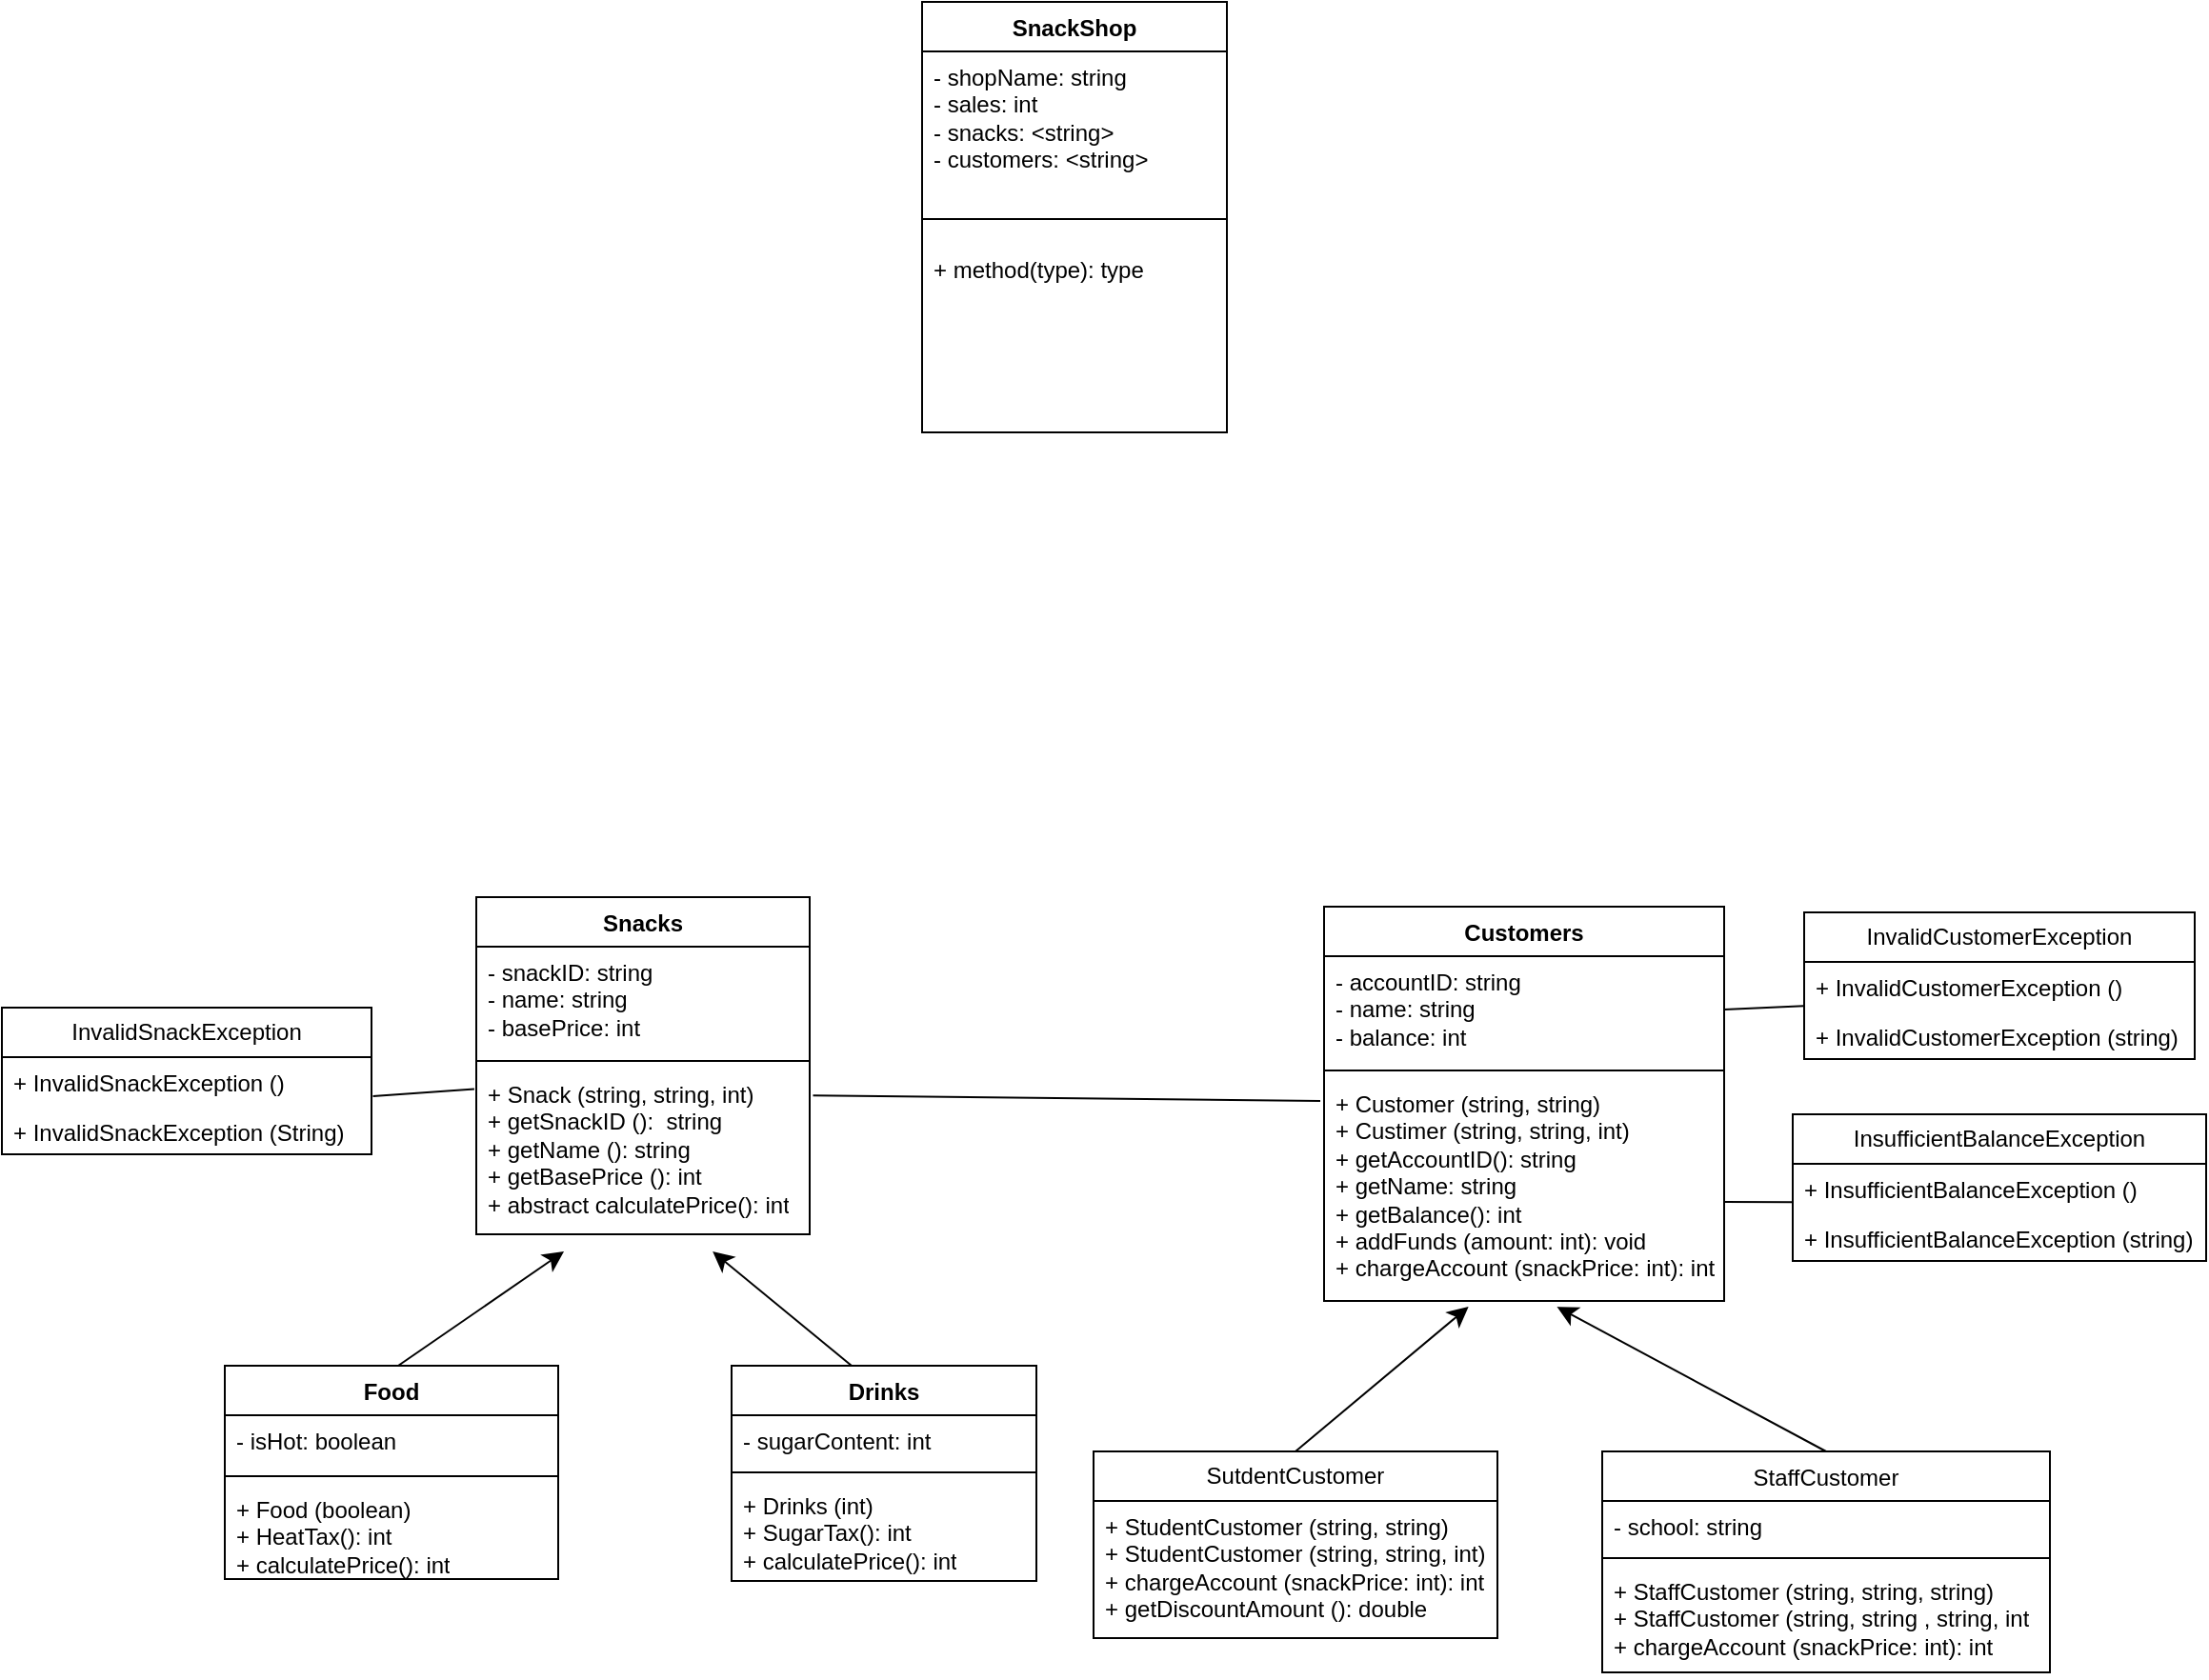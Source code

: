 <mxfile version="24.0.7" type="github">
  <diagram name="Page-1" id="UBytbU7bITv9ueWqivet">
    <mxGraphModel dx="3896" dy="2960" grid="0" gridSize="10" guides="1" tooltips="1" connect="1" arrows="1" fold="1" page="0" pageScale="1" pageWidth="850" pageHeight="1100" math="0" shadow="0">
      <root>
        <mxCell id="0" />
        <mxCell id="1" parent="0" />
        <mxCell id="VQ_4bOPfmn1mcgeR550g-5" value="Snacks" style="swimlane;fontStyle=1;align=center;verticalAlign=top;childLayout=stackLayout;horizontal=1;startSize=26;horizontalStack=0;resizeParent=1;resizeParentMax=0;resizeLast=0;collapsible=1;marginBottom=0;whiteSpace=wrap;html=1;" parent="1" vertex="1">
          <mxGeometry x="-236" y="-228" width="175" height="177" as="geometry" />
        </mxCell>
        <mxCell id="VQ_4bOPfmn1mcgeR550g-6" value="- snackID: string&lt;div&gt;- name: string&lt;/div&gt;&lt;div&gt;- basePrice: int&lt;/div&gt;" style="text;strokeColor=none;fillColor=none;align=left;verticalAlign=top;spacingLeft=4;spacingRight=4;overflow=hidden;rotatable=0;points=[[0,0.5],[1,0.5]];portConstraint=eastwest;whiteSpace=wrap;html=1;" parent="VQ_4bOPfmn1mcgeR550g-5" vertex="1">
          <mxGeometry y="26" width="175" height="56" as="geometry" />
        </mxCell>
        <mxCell id="VQ_4bOPfmn1mcgeR550g-7" value="" style="line;strokeWidth=1;fillColor=none;align=left;verticalAlign=middle;spacingTop=-1;spacingLeft=3;spacingRight=3;rotatable=0;labelPosition=right;points=[];portConstraint=eastwest;strokeColor=inherit;" parent="VQ_4bOPfmn1mcgeR550g-5" vertex="1">
          <mxGeometry y="82" width="175" height="8" as="geometry" />
        </mxCell>
        <mxCell id="VQ_4bOPfmn1mcgeR550g-8" value="+ Snack (string, string, int)&lt;div&gt;+ getSnackID ():&amp;nbsp; string&lt;/div&gt;&lt;div&gt;+ getName (): string&lt;/div&gt;&lt;div&gt;+ getBasePrice (): int&lt;br&gt;&lt;div&gt;+ abstract calculatePrice(): int&lt;/div&gt;&lt;/div&gt;" style="text;strokeColor=none;fillColor=none;align=left;verticalAlign=top;spacingLeft=4;spacingRight=4;overflow=hidden;rotatable=0;points=[[0,0.5],[1,0.5]];portConstraint=eastwest;whiteSpace=wrap;html=1;" parent="VQ_4bOPfmn1mcgeR550g-5" vertex="1">
          <mxGeometry y="90" width="175" height="87" as="geometry" />
        </mxCell>
        <mxCell id="VQ_4bOPfmn1mcgeR550g-10" value="Food" style="swimlane;fontStyle=1;align=center;verticalAlign=top;childLayout=stackLayout;horizontal=1;startSize=26;horizontalStack=0;resizeParent=1;resizeParentMax=0;resizeLast=0;collapsible=1;marginBottom=0;whiteSpace=wrap;html=1;" parent="1" vertex="1">
          <mxGeometry x="-368" y="18" width="175" height="112" as="geometry" />
        </mxCell>
        <mxCell id="VQ_4bOPfmn1mcgeR550g-11" value="- isHot: boolean" style="text;strokeColor=none;fillColor=none;align=left;verticalAlign=top;spacingLeft=4;spacingRight=4;overflow=hidden;rotatable=0;points=[[0,0.5],[1,0.5]];portConstraint=eastwest;whiteSpace=wrap;html=1;" parent="VQ_4bOPfmn1mcgeR550g-10" vertex="1">
          <mxGeometry y="26" width="175" height="28" as="geometry" />
        </mxCell>
        <mxCell id="VQ_4bOPfmn1mcgeR550g-12" value="" style="line;strokeWidth=1;fillColor=none;align=left;verticalAlign=middle;spacingTop=-1;spacingLeft=3;spacingRight=3;rotatable=0;labelPosition=right;points=[];portConstraint=eastwest;strokeColor=inherit;" parent="VQ_4bOPfmn1mcgeR550g-10" vertex="1">
          <mxGeometry y="54" width="175" height="8" as="geometry" />
        </mxCell>
        <mxCell id="VQ_4bOPfmn1mcgeR550g-13" value="+ Food (boolean)&lt;div&gt;+ HeatTax(): int&lt;/div&gt;&lt;div&gt;+ calculatePrice(): int&lt;br&gt;&lt;/div&gt;" style="text;strokeColor=none;fillColor=none;align=left;verticalAlign=top;spacingLeft=4;spacingRight=4;overflow=hidden;rotatable=0;points=[[0,0.5],[1,0.5]];portConstraint=eastwest;whiteSpace=wrap;html=1;" parent="VQ_4bOPfmn1mcgeR550g-10" vertex="1">
          <mxGeometry y="62" width="175" height="50" as="geometry" />
        </mxCell>
        <mxCell id="VQ_4bOPfmn1mcgeR550g-18" value="Drinks" style="swimlane;fontStyle=1;align=center;verticalAlign=top;childLayout=stackLayout;horizontal=1;startSize=26;horizontalStack=0;resizeParent=1;resizeParentMax=0;resizeLast=0;collapsible=1;marginBottom=0;whiteSpace=wrap;html=1;" parent="1" vertex="1">
          <mxGeometry x="-102" y="18" width="160" height="113" as="geometry" />
        </mxCell>
        <mxCell id="VQ_4bOPfmn1mcgeR550g-19" value="- sugarContent: int" style="text;strokeColor=none;fillColor=none;align=left;verticalAlign=top;spacingLeft=4;spacingRight=4;overflow=hidden;rotatable=0;points=[[0,0.5],[1,0.5]];portConstraint=eastwest;whiteSpace=wrap;html=1;" parent="VQ_4bOPfmn1mcgeR550g-18" vertex="1">
          <mxGeometry y="26" width="160" height="26" as="geometry" />
        </mxCell>
        <mxCell id="VQ_4bOPfmn1mcgeR550g-20" value="" style="line;strokeWidth=1;fillColor=none;align=left;verticalAlign=middle;spacingTop=-1;spacingLeft=3;spacingRight=3;rotatable=0;labelPosition=right;points=[];portConstraint=eastwest;strokeColor=inherit;" parent="VQ_4bOPfmn1mcgeR550g-18" vertex="1">
          <mxGeometry y="52" width="160" height="8" as="geometry" />
        </mxCell>
        <mxCell id="VQ_4bOPfmn1mcgeR550g-21" value="+ Drinks (int)&lt;div&gt;&lt;span style=&quot;background-color: initial;&quot;&gt;+ SugarTax(): int&lt;/span&gt;&lt;br&gt;&lt;/div&gt;&lt;div&gt;&lt;span style=&quot;background-color: initial;&quot;&gt;+&amp;nbsp;&lt;/span&gt;&lt;span style=&quot;background-color: initial;&quot;&gt;calculatePrice(): int&lt;/span&gt;&lt;/div&gt;" style="text;strokeColor=none;fillColor=none;align=left;verticalAlign=top;spacingLeft=4;spacingRight=4;overflow=hidden;rotatable=0;points=[[0,0.5],[1,0.5]];portConstraint=eastwest;whiteSpace=wrap;html=1;" parent="VQ_4bOPfmn1mcgeR550g-18" vertex="1">
          <mxGeometry y="60" width="160" height="53" as="geometry" />
        </mxCell>
        <mxCell id="VQ_4bOPfmn1mcgeR550g-22" style="edgeStyle=none;curved=1;rounded=0;orthogonalLoop=1;jettySize=auto;html=1;exitX=0.75;exitY=0;exitDx=0;exitDy=0;fontSize=12;startSize=8;endSize=8;" parent="1" source="VQ_4bOPfmn1mcgeR550g-10" target="VQ_4bOPfmn1mcgeR550g-10" edge="1">
          <mxGeometry relative="1" as="geometry" />
        </mxCell>
        <mxCell id="VQ_4bOPfmn1mcgeR550g-23" value="" style="endArrow=classic;html=1;rounded=0;fontSize=12;startSize=8;endSize=8;curved=1;entryX=0.263;entryY=1.104;entryDx=0;entryDy=0;entryPerimeter=0;" parent="1" target="VQ_4bOPfmn1mcgeR550g-8" edge="1">
          <mxGeometry width="50" height="50" relative="1" as="geometry">
            <mxPoint x="-277" y="18" as="sourcePoint" />
            <mxPoint x="-227" y="-32" as="targetPoint" />
          </mxGeometry>
        </mxCell>
        <mxCell id="VQ_4bOPfmn1mcgeR550g-24" value="" style="endArrow=classic;html=1;rounded=0;fontSize=12;startSize=8;endSize=8;curved=1;entryX=0.709;entryY=1.104;entryDx=0;entryDy=0;entryPerimeter=0;" parent="1" target="VQ_4bOPfmn1mcgeR550g-8" edge="1">
          <mxGeometry width="50" height="50" relative="1" as="geometry">
            <mxPoint x="-39" y="18" as="sourcePoint" />
            <mxPoint x="11" y="-32" as="targetPoint" />
          </mxGeometry>
        </mxCell>
        <mxCell id="VQ_4bOPfmn1mcgeR550g-25" value="InvalidSnackException" style="swimlane;fontStyle=0;childLayout=stackLayout;horizontal=1;startSize=26;fillColor=none;horizontalStack=0;resizeParent=1;resizeParentMax=0;resizeLast=0;collapsible=1;marginBottom=0;whiteSpace=wrap;html=1;" parent="1" vertex="1">
          <mxGeometry x="-485" y="-170" width="194" height="77" as="geometry" />
        </mxCell>
        <mxCell id="VQ_4bOPfmn1mcgeR550g-26" value="+ InvalidSnackException ()" style="text;strokeColor=none;fillColor=none;align=left;verticalAlign=top;spacingLeft=4;spacingRight=4;overflow=hidden;rotatable=0;points=[[0,0.5],[1,0.5]];portConstraint=eastwest;whiteSpace=wrap;html=1;" parent="VQ_4bOPfmn1mcgeR550g-25" vertex="1">
          <mxGeometry y="26" width="194" height="26" as="geometry" />
        </mxCell>
        <mxCell id="VQ_4bOPfmn1mcgeR550g-27" value="+ InvalidSnackException (String)" style="text;strokeColor=none;fillColor=none;align=left;verticalAlign=top;spacingLeft=4;spacingRight=4;overflow=hidden;rotatable=0;points=[[0,0.5],[1,0.5]];portConstraint=eastwest;whiteSpace=wrap;html=1;" parent="VQ_4bOPfmn1mcgeR550g-25" vertex="1">
          <mxGeometry y="52" width="194" height="25" as="geometry" />
        </mxCell>
        <mxCell id="VQ_4bOPfmn1mcgeR550g-31" value="Customers" style="swimlane;fontStyle=1;align=center;verticalAlign=top;childLayout=stackLayout;horizontal=1;startSize=26;horizontalStack=0;resizeParent=1;resizeParentMax=0;resizeLast=0;collapsible=1;marginBottom=0;whiteSpace=wrap;html=1;" parent="1" vertex="1">
          <mxGeometry x="209" y="-223" width="210" height="207" as="geometry" />
        </mxCell>
        <mxCell id="VQ_4bOPfmn1mcgeR550g-32" value="- accountID: string&lt;div&gt;- name: string&lt;/div&gt;&lt;div&gt;- balance: int&lt;/div&gt;" style="text;strokeColor=none;fillColor=none;align=left;verticalAlign=top;spacingLeft=4;spacingRight=4;overflow=hidden;rotatable=0;points=[[0,0.5],[1,0.5]];portConstraint=eastwest;whiteSpace=wrap;html=1;" parent="VQ_4bOPfmn1mcgeR550g-31" vertex="1">
          <mxGeometry y="26" width="210" height="56" as="geometry" />
        </mxCell>
        <mxCell id="VQ_4bOPfmn1mcgeR550g-41" value="" style="line;strokeWidth=1;fillColor=none;align=left;verticalAlign=middle;spacingTop=-1;spacingLeft=3;spacingRight=3;rotatable=0;labelPosition=right;points=[];portConstraint=eastwest;strokeColor=inherit;" parent="VQ_4bOPfmn1mcgeR550g-31" vertex="1">
          <mxGeometry y="82" width="210" height="8" as="geometry" />
        </mxCell>
        <mxCell id="VQ_4bOPfmn1mcgeR550g-34" value="+ Customer (string, string)&lt;div&gt;+ Custimer (string, string, int)&lt;/div&gt;&lt;div&gt;+ getAccountID(): string&lt;/div&gt;&lt;div&gt;+ getName: string&lt;/div&gt;&lt;div&gt;+ getBalance(): int&lt;/div&gt;&lt;div&gt;+ addFunds (amount: int): void&lt;/div&gt;&lt;div&gt;+ chargeAccount (snackPrice: int): int&lt;/div&gt;" style="text;strokeColor=none;fillColor=none;align=left;verticalAlign=top;spacingLeft=4;spacingRight=4;overflow=hidden;rotatable=0;points=[[0,0.5],[1,0.5]];portConstraint=eastwest;whiteSpace=wrap;html=1;" parent="VQ_4bOPfmn1mcgeR550g-31" vertex="1">
          <mxGeometry y="90" width="210" height="117" as="geometry" />
        </mxCell>
        <mxCell id="VQ_4bOPfmn1mcgeR550g-35" value="SutdentCustomer" style="swimlane;fontStyle=0;childLayout=stackLayout;horizontal=1;startSize=26;fillColor=none;horizontalStack=0;resizeParent=1;resizeParentMax=0;resizeLast=0;collapsible=1;marginBottom=0;whiteSpace=wrap;html=1;" parent="1" vertex="1">
          <mxGeometry x="88" y="63" width="212" height="98" as="geometry" />
        </mxCell>
        <mxCell id="VQ_4bOPfmn1mcgeR550g-36" value="+ StudentCustomer (string, string)&lt;div&gt;+ StudentCustomer (string, string, int)&lt;br&gt;&lt;/div&gt;&lt;div&gt;+ chargeAccount (snackPrice: int): int&lt;br&gt;&lt;/div&gt;&lt;div&gt;+ getDiscountAmount (): double&lt;/div&gt;" style="text;strokeColor=none;fillColor=none;align=left;verticalAlign=top;spacingLeft=4;spacingRight=4;overflow=hidden;rotatable=0;points=[[0,0.5],[1,0.5]];portConstraint=eastwest;whiteSpace=wrap;html=1;" parent="VQ_4bOPfmn1mcgeR550g-35" vertex="1">
          <mxGeometry y="26" width="212" height="72" as="geometry" />
        </mxCell>
        <mxCell id="VQ_4bOPfmn1mcgeR550g-42" value="&lt;span style=&quot;font-weight: 400;&quot;&gt;StaffCustomer&lt;/span&gt;" style="swimlane;fontStyle=1;align=center;verticalAlign=top;childLayout=stackLayout;horizontal=1;startSize=26;horizontalStack=0;resizeParent=1;resizeParentMax=0;resizeLast=0;collapsible=1;marginBottom=0;whiteSpace=wrap;html=1;" parent="1" vertex="1">
          <mxGeometry x="355" y="63" width="235" height="116" as="geometry" />
        </mxCell>
        <mxCell id="VQ_4bOPfmn1mcgeR550g-43" value="- school: string" style="text;strokeColor=none;fillColor=none;align=left;verticalAlign=top;spacingLeft=4;spacingRight=4;overflow=hidden;rotatable=0;points=[[0,0.5],[1,0.5]];portConstraint=eastwest;whiteSpace=wrap;html=1;" parent="VQ_4bOPfmn1mcgeR550g-42" vertex="1">
          <mxGeometry y="26" width="235" height="26" as="geometry" />
        </mxCell>
        <mxCell id="VQ_4bOPfmn1mcgeR550g-44" value="" style="line;strokeWidth=1;fillColor=none;align=left;verticalAlign=middle;spacingTop=-1;spacingLeft=3;spacingRight=3;rotatable=0;labelPosition=right;points=[];portConstraint=eastwest;strokeColor=inherit;" parent="VQ_4bOPfmn1mcgeR550g-42" vertex="1">
          <mxGeometry y="52" width="235" height="8" as="geometry" />
        </mxCell>
        <mxCell id="VQ_4bOPfmn1mcgeR550g-45" value="+ StaffCustomer (string, string, string)&lt;div&gt;+ StaffCustomer (string, string , string, int&lt;br&gt;&lt;div&gt;&lt;span style=&quot;background-color: initial;&quot;&gt;+ chargeAccount (snackPrice: int): int&lt;/span&gt;&lt;br&gt;&lt;/div&gt;&lt;div&gt;&lt;br&gt;&lt;/div&gt;&lt;/div&gt;" style="text;strokeColor=none;fillColor=none;align=left;verticalAlign=top;spacingLeft=4;spacingRight=4;overflow=hidden;rotatable=0;points=[[0,0.5],[1,0.5]];portConstraint=eastwest;whiteSpace=wrap;html=1;" parent="VQ_4bOPfmn1mcgeR550g-42" vertex="1">
          <mxGeometry y="60" width="235" height="56" as="geometry" />
        </mxCell>
        <mxCell id="VQ_4bOPfmn1mcgeR550g-49" value="" style="endArrow=classic;html=1;rounded=0;fontSize=12;startSize=8;endSize=8;curved=1;exitX=0.5;exitY=0;exitDx=0;exitDy=0;entryX=0.361;entryY=1.026;entryDx=0;entryDy=0;entryPerimeter=0;" parent="1" source="VQ_4bOPfmn1mcgeR550g-35" target="VQ_4bOPfmn1mcgeR550g-34" edge="1">
          <mxGeometry width="50" height="50" relative="1" as="geometry">
            <mxPoint x="187" y="59" as="sourcePoint" />
            <mxPoint x="301" as="targetPoint" />
          </mxGeometry>
        </mxCell>
        <mxCell id="VQ_4bOPfmn1mcgeR550g-50" value="" style="endArrow=classic;html=1;rounded=0;fontSize=12;startSize=8;endSize=8;curved=1;exitX=0.5;exitY=0;exitDx=0;exitDy=0;entryX=0.582;entryY=1.026;entryDx=0;entryDy=0;entryPerimeter=0;" parent="1" source="VQ_4bOPfmn1mcgeR550g-42" target="VQ_4bOPfmn1mcgeR550g-34" edge="1">
          <mxGeometry width="50" height="50" relative="1" as="geometry">
            <mxPoint x="466" y="60" as="sourcePoint" />
            <mxPoint x="559" y="-7" as="targetPoint" />
          </mxGeometry>
        </mxCell>
        <mxCell id="VQ_4bOPfmn1mcgeR550g-51" value="" style="endArrow=none;html=1;rounded=0;fontSize=12;startSize=8;endSize=8;curved=1;exitX=1.01;exitY=0.163;exitDx=0;exitDy=0;exitPerimeter=0;" parent="1" source="VQ_4bOPfmn1mcgeR550g-8" edge="1">
          <mxGeometry width="50" height="50" relative="1" as="geometry">
            <mxPoint x="-38" y="-127" as="sourcePoint" />
            <mxPoint x="207" y="-121" as="targetPoint" />
          </mxGeometry>
        </mxCell>
        <mxCell id="VQ_4bOPfmn1mcgeR550g-52" value="" style="endArrow=none;html=1;rounded=0;fontSize=12;startSize=8;endSize=8;curved=1;entryX=-0.006;entryY=0.124;entryDx=0;entryDy=0;entryPerimeter=0;exitX=1.004;exitY=0.788;exitDx=0;exitDy=0;exitPerimeter=0;" parent="1" source="VQ_4bOPfmn1mcgeR550g-26" target="VQ_4bOPfmn1mcgeR550g-8" edge="1">
          <mxGeometry width="50" height="50" relative="1" as="geometry">
            <mxPoint x="-293" y="-114" as="sourcePoint" />
            <mxPoint x="-243" y="-164" as="targetPoint" />
          </mxGeometry>
        </mxCell>
        <mxCell id="VQ_4bOPfmn1mcgeR550g-53" value="InvalidCustomerException" style="swimlane;fontStyle=0;childLayout=stackLayout;horizontal=1;startSize=26;fillColor=none;horizontalStack=0;resizeParent=1;resizeParentMax=0;resizeLast=0;collapsible=1;marginBottom=0;whiteSpace=wrap;html=1;" parent="1" vertex="1">
          <mxGeometry x="461" y="-220" width="205" height="77" as="geometry" />
        </mxCell>
        <mxCell id="VQ_4bOPfmn1mcgeR550g-54" value="&lt;span style=&quot;text-align: center;&quot;&gt;+ InvalidCustomerException ()&lt;/span&gt;" style="text;strokeColor=none;fillColor=none;align=left;verticalAlign=top;spacingLeft=4;spacingRight=4;overflow=hidden;rotatable=0;points=[[0,0.5],[1,0.5]];portConstraint=eastwest;whiteSpace=wrap;html=1;" parent="VQ_4bOPfmn1mcgeR550g-53" vertex="1">
          <mxGeometry y="26" width="205" height="26" as="geometry" />
        </mxCell>
        <mxCell id="VQ_4bOPfmn1mcgeR550g-55" value="&lt;span style=&quot;text-align: center;&quot;&gt;+ InvalidCustomerException (string)&lt;/span&gt;" style="text;strokeColor=none;fillColor=none;align=left;verticalAlign=top;spacingLeft=4;spacingRight=4;overflow=hidden;rotatable=0;points=[[0,0.5],[1,0.5]];portConstraint=eastwest;whiteSpace=wrap;html=1;" parent="VQ_4bOPfmn1mcgeR550g-53" vertex="1">
          <mxGeometry y="52" width="205" height="25" as="geometry" />
        </mxCell>
        <mxCell id="VQ_4bOPfmn1mcgeR550g-56" value="InsufficientBalanceException" style="swimlane;fontStyle=0;childLayout=stackLayout;horizontal=1;startSize=26;fillColor=none;horizontalStack=0;resizeParent=1;resizeParentMax=0;resizeLast=0;collapsible=1;marginBottom=0;whiteSpace=wrap;html=1;" parent="1" vertex="1">
          <mxGeometry x="455" y="-114" width="217" height="77" as="geometry" />
        </mxCell>
        <mxCell id="VQ_4bOPfmn1mcgeR550g-57" value="&lt;span style=&quot;text-align: center;&quot;&gt;+&amp;nbsp;&lt;/span&gt;&lt;span style=&quot;text-align: center;&quot;&gt;InsufficientBalanceException ()&lt;/span&gt;" style="text;strokeColor=none;fillColor=none;align=left;verticalAlign=top;spacingLeft=4;spacingRight=4;overflow=hidden;rotatable=0;points=[[0,0.5],[1,0.5]];portConstraint=eastwest;whiteSpace=wrap;html=1;" parent="VQ_4bOPfmn1mcgeR550g-56" vertex="1">
          <mxGeometry y="26" width="217" height="26" as="geometry" />
        </mxCell>
        <mxCell id="VQ_4bOPfmn1mcgeR550g-58" value="&lt;span style=&quot;text-align: center;&quot;&gt;+ InsufficientBalanceException (string)&lt;/span&gt;" style="text;strokeColor=none;fillColor=none;align=left;verticalAlign=top;spacingLeft=4;spacingRight=4;overflow=hidden;rotatable=0;points=[[0,0.5],[1,0.5]];portConstraint=eastwest;whiteSpace=wrap;html=1;" parent="VQ_4bOPfmn1mcgeR550g-56" vertex="1">
          <mxGeometry y="52" width="217" height="25" as="geometry" />
        </mxCell>
        <mxCell id="VQ_4bOPfmn1mcgeR550g-60" value="" style="endArrow=none;html=1;rounded=0;fontSize=12;startSize=8;endSize=8;curved=1;entryX=-0.001;entryY=0.891;entryDx=0;entryDy=0;exitX=1;exitY=0.5;exitDx=0;exitDy=0;entryPerimeter=0;" parent="1" source="VQ_4bOPfmn1mcgeR550g-32" target="VQ_4bOPfmn1mcgeR550g-54" edge="1">
          <mxGeometry width="50" height="50" relative="1" as="geometry">
            <mxPoint x="422" y="-114" as="sourcePoint" />
            <mxPoint x="461" y="-182" as="targetPoint" />
          </mxGeometry>
        </mxCell>
        <mxCell id="VQ_4bOPfmn1mcgeR550g-61" value="" style="endArrow=none;html=1;rounded=0;fontSize=12;startSize=8;endSize=8;curved=1;exitX=1;exitY=0.5;exitDx=0;exitDy=0;entryX=0.001;entryY=0.774;entryDx=0;entryDy=0;entryPerimeter=0;" parent="1" target="VQ_4bOPfmn1mcgeR550g-57" edge="1">
          <mxGeometry width="50" height="50" relative="1" as="geometry">
            <mxPoint x="419" y="-68" as="sourcePoint" />
            <mxPoint x="453" y="-68" as="targetPoint" />
          </mxGeometry>
        </mxCell>
        <mxCell id="VQ_4bOPfmn1mcgeR550g-62" value="SnackShop" style="swimlane;fontStyle=1;align=center;verticalAlign=top;childLayout=stackLayout;horizontal=1;startSize=26;horizontalStack=0;resizeParent=1;resizeParentMax=0;resizeLast=0;collapsible=1;marginBottom=0;whiteSpace=wrap;html=1;" parent="1" vertex="1">
          <mxGeometry x="-2" y="-698" width="160" height="226" as="geometry" />
        </mxCell>
        <mxCell id="VQ_4bOPfmn1mcgeR550g-63" value="- shopName: string&lt;div&gt;- sales: int&lt;/div&gt;&lt;div&gt;- snacks: &amp;lt;string&amp;gt;&lt;/div&gt;&lt;div&gt;- customers: &amp;lt;string&amp;gt;&lt;/div&gt;" style="text;strokeColor=none;fillColor=none;align=left;verticalAlign=top;spacingLeft=4;spacingRight=4;overflow=hidden;rotatable=0;points=[[0,0.5],[1,0.5]];portConstraint=eastwest;whiteSpace=wrap;html=1;" parent="VQ_4bOPfmn1mcgeR550g-62" vertex="1">
          <mxGeometry y="26" width="160" height="75" as="geometry" />
        </mxCell>
        <mxCell id="VQ_4bOPfmn1mcgeR550g-64" value="" style="line;strokeWidth=1;fillColor=none;align=left;verticalAlign=middle;spacingTop=-1;spacingLeft=3;spacingRight=3;rotatable=0;labelPosition=right;points=[];portConstraint=eastwest;strokeColor=inherit;" parent="VQ_4bOPfmn1mcgeR550g-62" vertex="1">
          <mxGeometry y="101" width="160" height="26" as="geometry" />
        </mxCell>
        <mxCell id="VQ_4bOPfmn1mcgeR550g-65" value="+ method(type): type" style="text;strokeColor=none;fillColor=none;align=left;verticalAlign=top;spacingLeft=4;spacingRight=4;overflow=hidden;rotatable=0;points=[[0,0.5],[1,0.5]];portConstraint=eastwest;whiteSpace=wrap;html=1;" parent="VQ_4bOPfmn1mcgeR550g-62" vertex="1">
          <mxGeometry y="127" width="160" height="99" as="geometry" />
        </mxCell>
      </root>
    </mxGraphModel>
  </diagram>
</mxfile>

